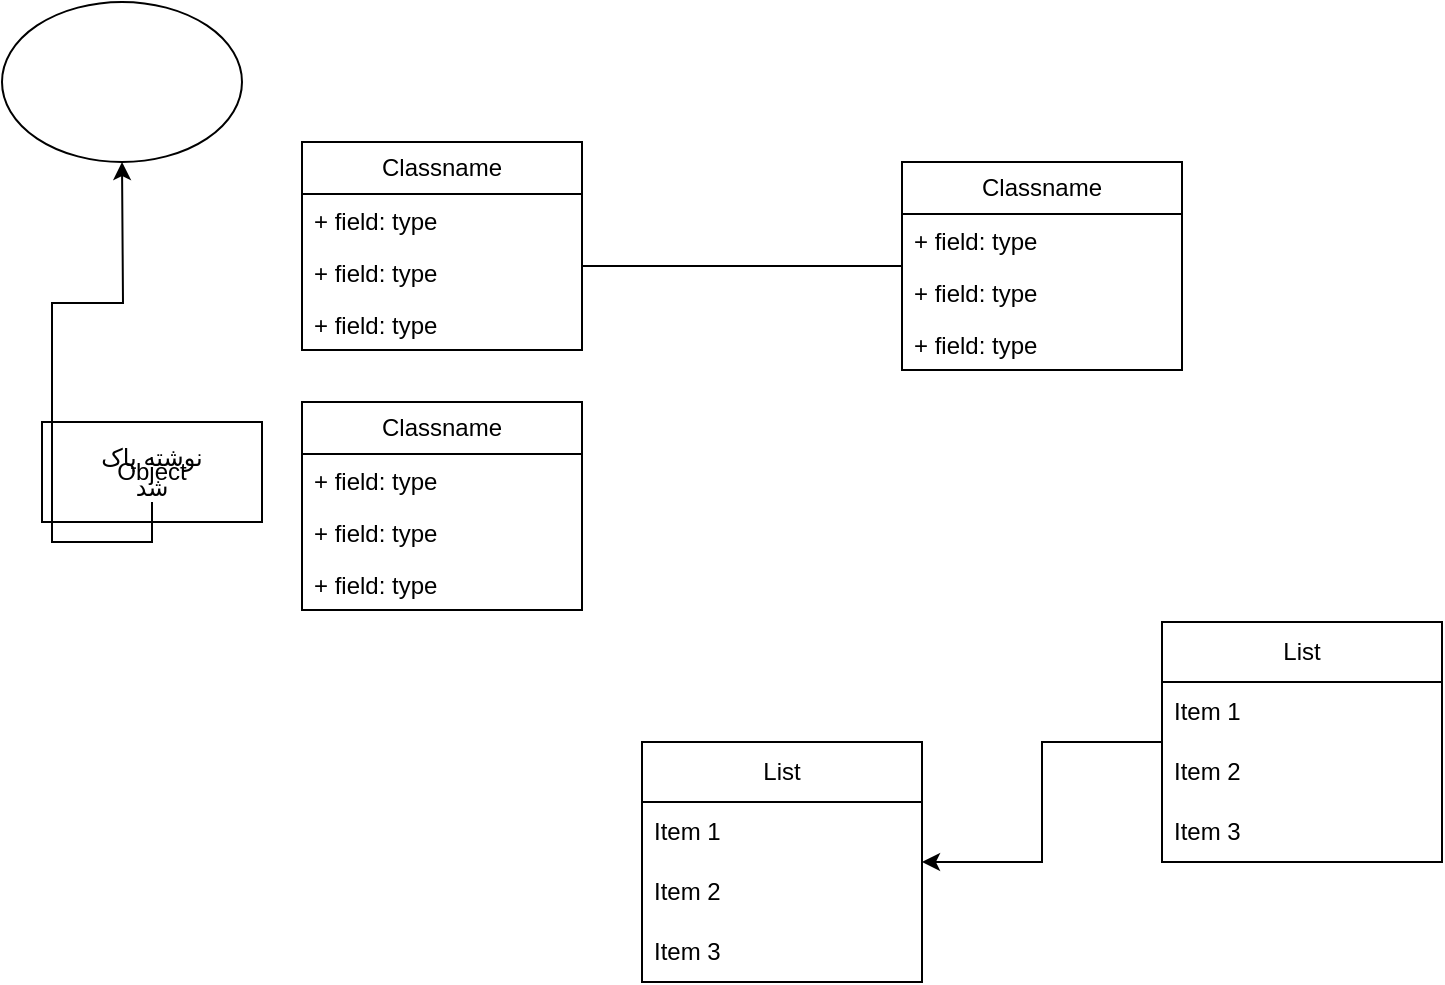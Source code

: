<mxfile version="27.1.3">
  <diagram name="Page-1" id="qYylKaNeWn9FlPKTYosk">
    <mxGraphModel dx="1042" dy="527" grid="1" gridSize="10" guides="1" tooltips="1" connect="1" arrows="1" fold="1" page="1" pageScale="1" pageWidth="850" pageHeight="1100" math="0" shadow="0">
      <root>
        <mxCell id="0" />
        <mxCell id="1" parent="0" />
        <mxCell id="9V_bRaCUjiclVsJeU7No-1" value="Classname" style="swimlane;fontStyle=0;childLayout=stackLayout;horizontal=1;startSize=26;fillColor=none;horizontalStack=0;resizeParent=1;resizeParentMax=0;resizeLast=0;collapsible=1;marginBottom=0;whiteSpace=wrap;html=1;" parent="1" vertex="1">
          <mxGeometry x="490" y="140" width="140" height="104" as="geometry" />
        </mxCell>
        <mxCell id="9V_bRaCUjiclVsJeU7No-2" value="+ field: type" style="text;strokeColor=none;fillColor=none;align=left;verticalAlign=top;spacingLeft=4;spacingRight=4;overflow=hidden;rotatable=0;points=[[0,0.5],[1,0.5]];portConstraint=eastwest;whiteSpace=wrap;html=1;" parent="9V_bRaCUjiclVsJeU7No-1" vertex="1">
          <mxGeometry y="26" width="140" height="26" as="geometry" />
        </mxCell>
        <mxCell id="9V_bRaCUjiclVsJeU7No-3" value="+ field: type" style="text;strokeColor=none;fillColor=none;align=left;verticalAlign=top;spacingLeft=4;spacingRight=4;overflow=hidden;rotatable=0;points=[[0,0.5],[1,0.5]];portConstraint=eastwest;whiteSpace=wrap;html=1;" parent="9V_bRaCUjiclVsJeU7No-1" vertex="1">
          <mxGeometry y="52" width="140" height="26" as="geometry" />
        </mxCell>
        <mxCell id="9V_bRaCUjiclVsJeU7No-4" value="+ field: type" style="text;strokeColor=none;fillColor=none;align=left;verticalAlign=top;spacingLeft=4;spacingRight=4;overflow=hidden;rotatable=0;points=[[0,0.5],[1,0.5]];portConstraint=eastwest;whiteSpace=wrap;html=1;" parent="9V_bRaCUjiclVsJeU7No-1" vertex="1">
          <mxGeometry y="78" width="140" height="26" as="geometry" />
        </mxCell>
        <mxCell id="9V_bRaCUjiclVsJeU7No-5" value="" style="line;strokeWidth=1;fillColor=none;align=left;verticalAlign=middle;spacingTop=-1;spacingLeft=3;spacingRight=3;rotatable=0;labelPosition=right;points=[];portConstraint=eastwest;strokeColor=inherit;" parent="1" vertex="1">
          <mxGeometry x="330" y="188" width="160" height="8" as="geometry" />
        </mxCell>
        <mxCell id="-YtTsrFgAD7ziZE_sFjc-1" value="Classname" style="swimlane;fontStyle=0;childLayout=stackLayout;horizontal=1;startSize=26;fillColor=none;horizontalStack=0;resizeParent=1;resizeParentMax=0;resizeLast=0;collapsible=1;marginBottom=0;whiteSpace=wrap;html=1;" parent="1" vertex="1">
          <mxGeometry x="190" y="130" width="140" height="104" as="geometry" />
        </mxCell>
        <mxCell id="-YtTsrFgAD7ziZE_sFjc-2" value="+ field: type" style="text;strokeColor=none;fillColor=none;align=left;verticalAlign=top;spacingLeft=4;spacingRight=4;overflow=hidden;rotatable=0;points=[[0,0.5],[1,0.5]];portConstraint=eastwest;whiteSpace=wrap;html=1;" parent="-YtTsrFgAD7ziZE_sFjc-1" vertex="1">
          <mxGeometry y="26" width="140" height="26" as="geometry" />
        </mxCell>
        <mxCell id="-YtTsrFgAD7ziZE_sFjc-3" value="+ field: type" style="text;strokeColor=none;fillColor=none;align=left;verticalAlign=top;spacingLeft=4;spacingRight=4;overflow=hidden;rotatable=0;points=[[0,0.5],[1,0.5]];portConstraint=eastwest;whiteSpace=wrap;html=1;" parent="-YtTsrFgAD7ziZE_sFjc-1" vertex="1">
          <mxGeometry y="52" width="140" height="26" as="geometry" />
        </mxCell>
        <mxCell id="-YtTsrFgAD7ziZE_sFjc-4" value="+ field: type" style="text;strokeColor=none;fillColor=none;align=left;verticalAlign=top;spacingLeft=4;spacingRight=4;overflow=hidden;rotatable=0;points=[[0,0.5],[1,0.5]];portConstraint=eastwest;whiteSpace=wrap;html=1;" parent="-YtTsrFgAD7ziZE_sFjc-1" vertex="1">
          <mxGeometry y="78" width="140" height="26" as="geometry" />
        </mxCell>
        <mxCell id="-YtTsrFgAD7ziZE_sFjc-5" value="Classname" style="swimlane;fontStyle=0;childLayout=stackLayout;horizontal=1;startSize=26;fillColor=none;horizontalStack=0;resizeParent=1;resizeParentMax=0;resizeLast=0;collapsible=1;marginBottom=0;whiteSpace=wrap;html=1;" parent="1" vertex="1">
          <mxGeometry x="190" y="260" width="140" height="104" as="geometry" />
        </mxCell>
        <mxCell id="-YtTsrFgAD7ziZE_sFjc-6" value="+ field: type" style="text;strokeColor=none;fillColor=none;align=left;verticalAlign=top;spacingLeft=4;spacingRight=4;overflow=hidden;rotatable=0;points=[[0,0.5],[1,0.5]];portConstraint=eastwest;whiteSpace=wrap;html=1;" parent="-YtTsrFgAD7ziZE_sFjc-5" vertex="1">
          <mxGeometry y="26" width="140" height="26" as="geometry" />
        </mxCell>
        <mxCell id="-YtTsrFgAD7ziZE_sFjc-7" value="+ field: type" style="text;strokeColor=none;fillColor=none;align=left;verticalAlign=top;spacingLeft=4;spacingRight=4;overflow=hidden;rotatable=0;points=[[0,0.5],[1,0.5]];portConstraint=eastwest;whiteSpace=wrap;html=1;" parent="-YtTsrFgAD7ziZE_sFjc-5" vertex="1">
          <mxGeometry y="52" width="140" height="26" as="geometry" />
        </mxCell>
        <mxCell id="-YtTsrFgAD7ziZE_sFjc-8" value="+ field: type" style="text;strokeColor=none;fillColor=none;align=left;verticalAlign=top;spacingLeft=4;spacingRight=4;overflow=hidden;rotatable=0;points=[[0,0.5],[1,0.5]];portConstraint=eastwest;whiteSpace=wrap;html=1;" parent="-YtTsrFgAD7ziZE_sFjc-5" vertex="1">
          <mxGeometry y="78" width="140" height="26" as="geometry" />
        </mxCell>
        <mxCell id="rSivemhQuNPMb7C5Gt2T-1" value="Object" style="html=1;whiteSpace=wrap;" parent="1" vertex="1">
          <mxGeometry x="60" y="270" width="110" height="50" as="geometry" />
        </mxCell>
        <mxCell id="o541Ed_r63OMIwIP7xQy-1" style="edgeStyle=orthogonalEdgeStyle;rounded=0;orthogonalLoop=1;jettySize=auto;html=1;exitX=0.5;exitY=1;exitDx=0;exitDy=0;" parent="1" source="rSivemhQuNPMb7C5Gt2T-2" edge="1">
          <mxGeometry relative="1" as="geometry">
            <mxPoint x="100" y="140" as="targetPoint" />
          </mxGeometry>
        </mxCell>
        <mxCell id="rSivemhQuNPMb7C5Gt2T-2" value="نوشته پاک شد" style="text;strokeColor=none;align=center;fillColor=none;html=1;verticalAlign=middle;whiteSpace=wrap;rounded=0;" parent="1" vertex="1">
          <mxGeometry x="85" y="280" width="60" height="30" as="geometry" />
        </mxCell>
        <mxCell id="HHdS9t5VO5PC92h6emmP-5" style="edgeStyle=orthogonalEdgeStyle;rounded=0;orthogonalLoop=1;jettySize=auto;html=1;" edge="1" parent="1" source="HHdS9t5VO5PC92h6emmP-1" target="HHdS9t5VO5PC92h6emmP-6">
          <mxGeometry relative="1" as="geometry">
            <mxPoint x="430" y="490" as="targetPoint" />
          </mxGeometry>
        </mxCell>
        <mxCell id="XRCCSgpYtMbc-e8Fr5ET-1" value="" style="ellipse;whiteSpace=wrap;html=1;" vertex="1" parent="1">
          <mxGeometry x="40" y="60" width="120" height="80" as="geometry" />
        </mxCell>
        <mxCell id="HHdS9t5VO5PC92h6emmP-1" value="List" style="swimlane;fontStyle=0;childLayout=stackLayout;horizontal=1;startSize=30;horizontalStack=0;resizeParent=1;resizeParentMax=0;resizeLast=0;collapsible=1;marginBottom=0;whiteSpace=wrap;html=1;" vertex="1" parent="1">
          <mxGeometry x="620" y="370" width="140" height="120" as="geometry" />
        </mxCell>
        <mxCell id="HHdS9t5VO5PC92h6emmP-2" value="Item 1" style="text;strokeColor=none;fillColor=none;align=left;verticalAlign=middle;spacingLeft=4;spacingRight=4;overflow=hidden;points=[[0,0.5],[1,0.5]];portConstraint=eastwest;rotatable=0;whiteSpace=wrap;html=1;" vertex="1" parent="HHdS9t5VO5PC92h6emmP-1">
          <mxGeometry y="30" width="140" height="30" as="geometry" />
        </mxCell>
        <mxCell id="HHdS9t5VO5PC92h6emmP-3" value="Item 2" style="text;strokeColor=none;fillColor=none;align=left;verticalAlign=middle;spacingLeft=4;spacingRight=4;overflow=hidden;points=[[0,0.5],[1,0.5]];portConstraint=eastwest;rotatable=0;whiteSpace=wrap;html=1;" vertex="1" parent="HHdS9t5VO5PC92h6emmP-1">
          <mxGeometry y="60" width="140" height="30" as="geometry" />
        </mxCell>
        <mxCell id="HHdS9t5VO5PC92h6emmP-4" value="Item 3" style="text;strokeColor=none;fillColor=none;align=left;verticalAlign=middle;spacingLeft=4;spacingRight=4;overflow=hidden;points=[[0,0.5],[1,0.5]];portConstraint=eastwest;rotatable=0;whiteSpace=wrap;html=1;" vertex="1" parent="HHdS9t5VO5PC92h6emmP-1">
          <mxGeometry y="90" width="140" height="30" as="geometry" />
        </mxCell>
        <mxCell id="HHdS9t5VO5PC92h6emmP-6" value="List" style="swimlane;fontStyle=0;childLayout=stackLayout;horizontal=1;startSize=30;horizontalStack=0;resizeParent=1;resizeParentMax=0;resizeLast=0;collapsible=1;marginBottom=0;whiteSpace=wrap;html=1;" vertex="1" parent="1">
          <mxGeometry x="360" y="430" width="140" height="120" as="geometry" />
        </mxCell>
        <mxCell id="HHdS9t5VO5PC92h6emmP-7" value="Item 1" style="text;strokeColor=none;fillColor=none;align=left;verticalAlign=middle;spacingLeft=4;spacingRight=4;overflow=hidden;points=[[0,0.5],[1,0.5]];portConstraint=eastwest;rotatable=0;whiteSpace=wrap;html=1;" vertex="1" parent="HHdS9t5VO5PC92h6emmP-6">
          <mxGeometry y="30" width="140" height="30" as="geometry" />
        </mxCell>
        <mxCell id="HHdS9t5VO5PC92h6emmP-8" value="Item 2" style="text;strokeColor=none;fillColor=none;align=left;verticalAlign=middle;spacingLeft=4;spacingRight=4;overflow=hidden;points=[[0,0.5],[1,0.5]];portConstraint=eastwest;rotatable=0;whiteSpace=wrap;html=1;" vertex="1" parent="HHdS9t5VO5PC92h6emmP-6">
          <mxGeometry y="60" width="140" height="30" as="geometry" />
        </mxCell>
        <mxCell id="HHdS9t5VO5PC92h6emmP-9" value="Item 3" style="text;strokeColor=none;fillColor=none;align=left;verticalAlign=middle;spacingLeft=4;spacingRight=4;overflow=hidden;points=[[0,0.5],[1,0.5]];portConstraint=eastwest;rotatable=0;whiteSpace=wrap;html=1;" vertex="1" parent="HHdS9t5VO5PC92h6emmP-6">
          <mxGeometry y="90" width="140" height="30" as="geometry" />
        </mxCell>
      </root>
    </mxGraphModel>
  </diagram>
</mxfile>
